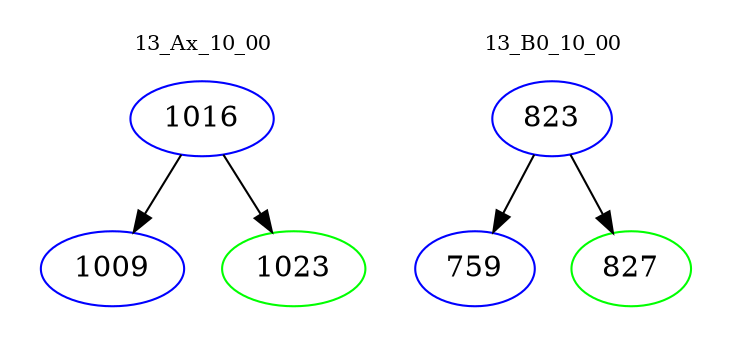 digraph{
subgraph cluster_0 {
color = white
label = "13_Ax_10_00";
fontsize=10;
T0_1016 [label="1016", color="blue"]
T0_1016 -> T0_1009 [color="black"]
T0_1009 [label="1009", color="blue"]
T0_1016 -> T0_1023 [color="black"]
T0_1023 [label="1023", color="green"]
}
subgraph cluster_1 {
color = white
label = "13_B0_10_00";
fontsize=10;
T1_823 [label="823", color="blue"]
T1_823 -> T1_759 [color="black"]
T1_759 [label="759", color="blue"]
T1_823 -> T1_827 [color="black"]
T1_827 [label="827", color="green"]
}
}
